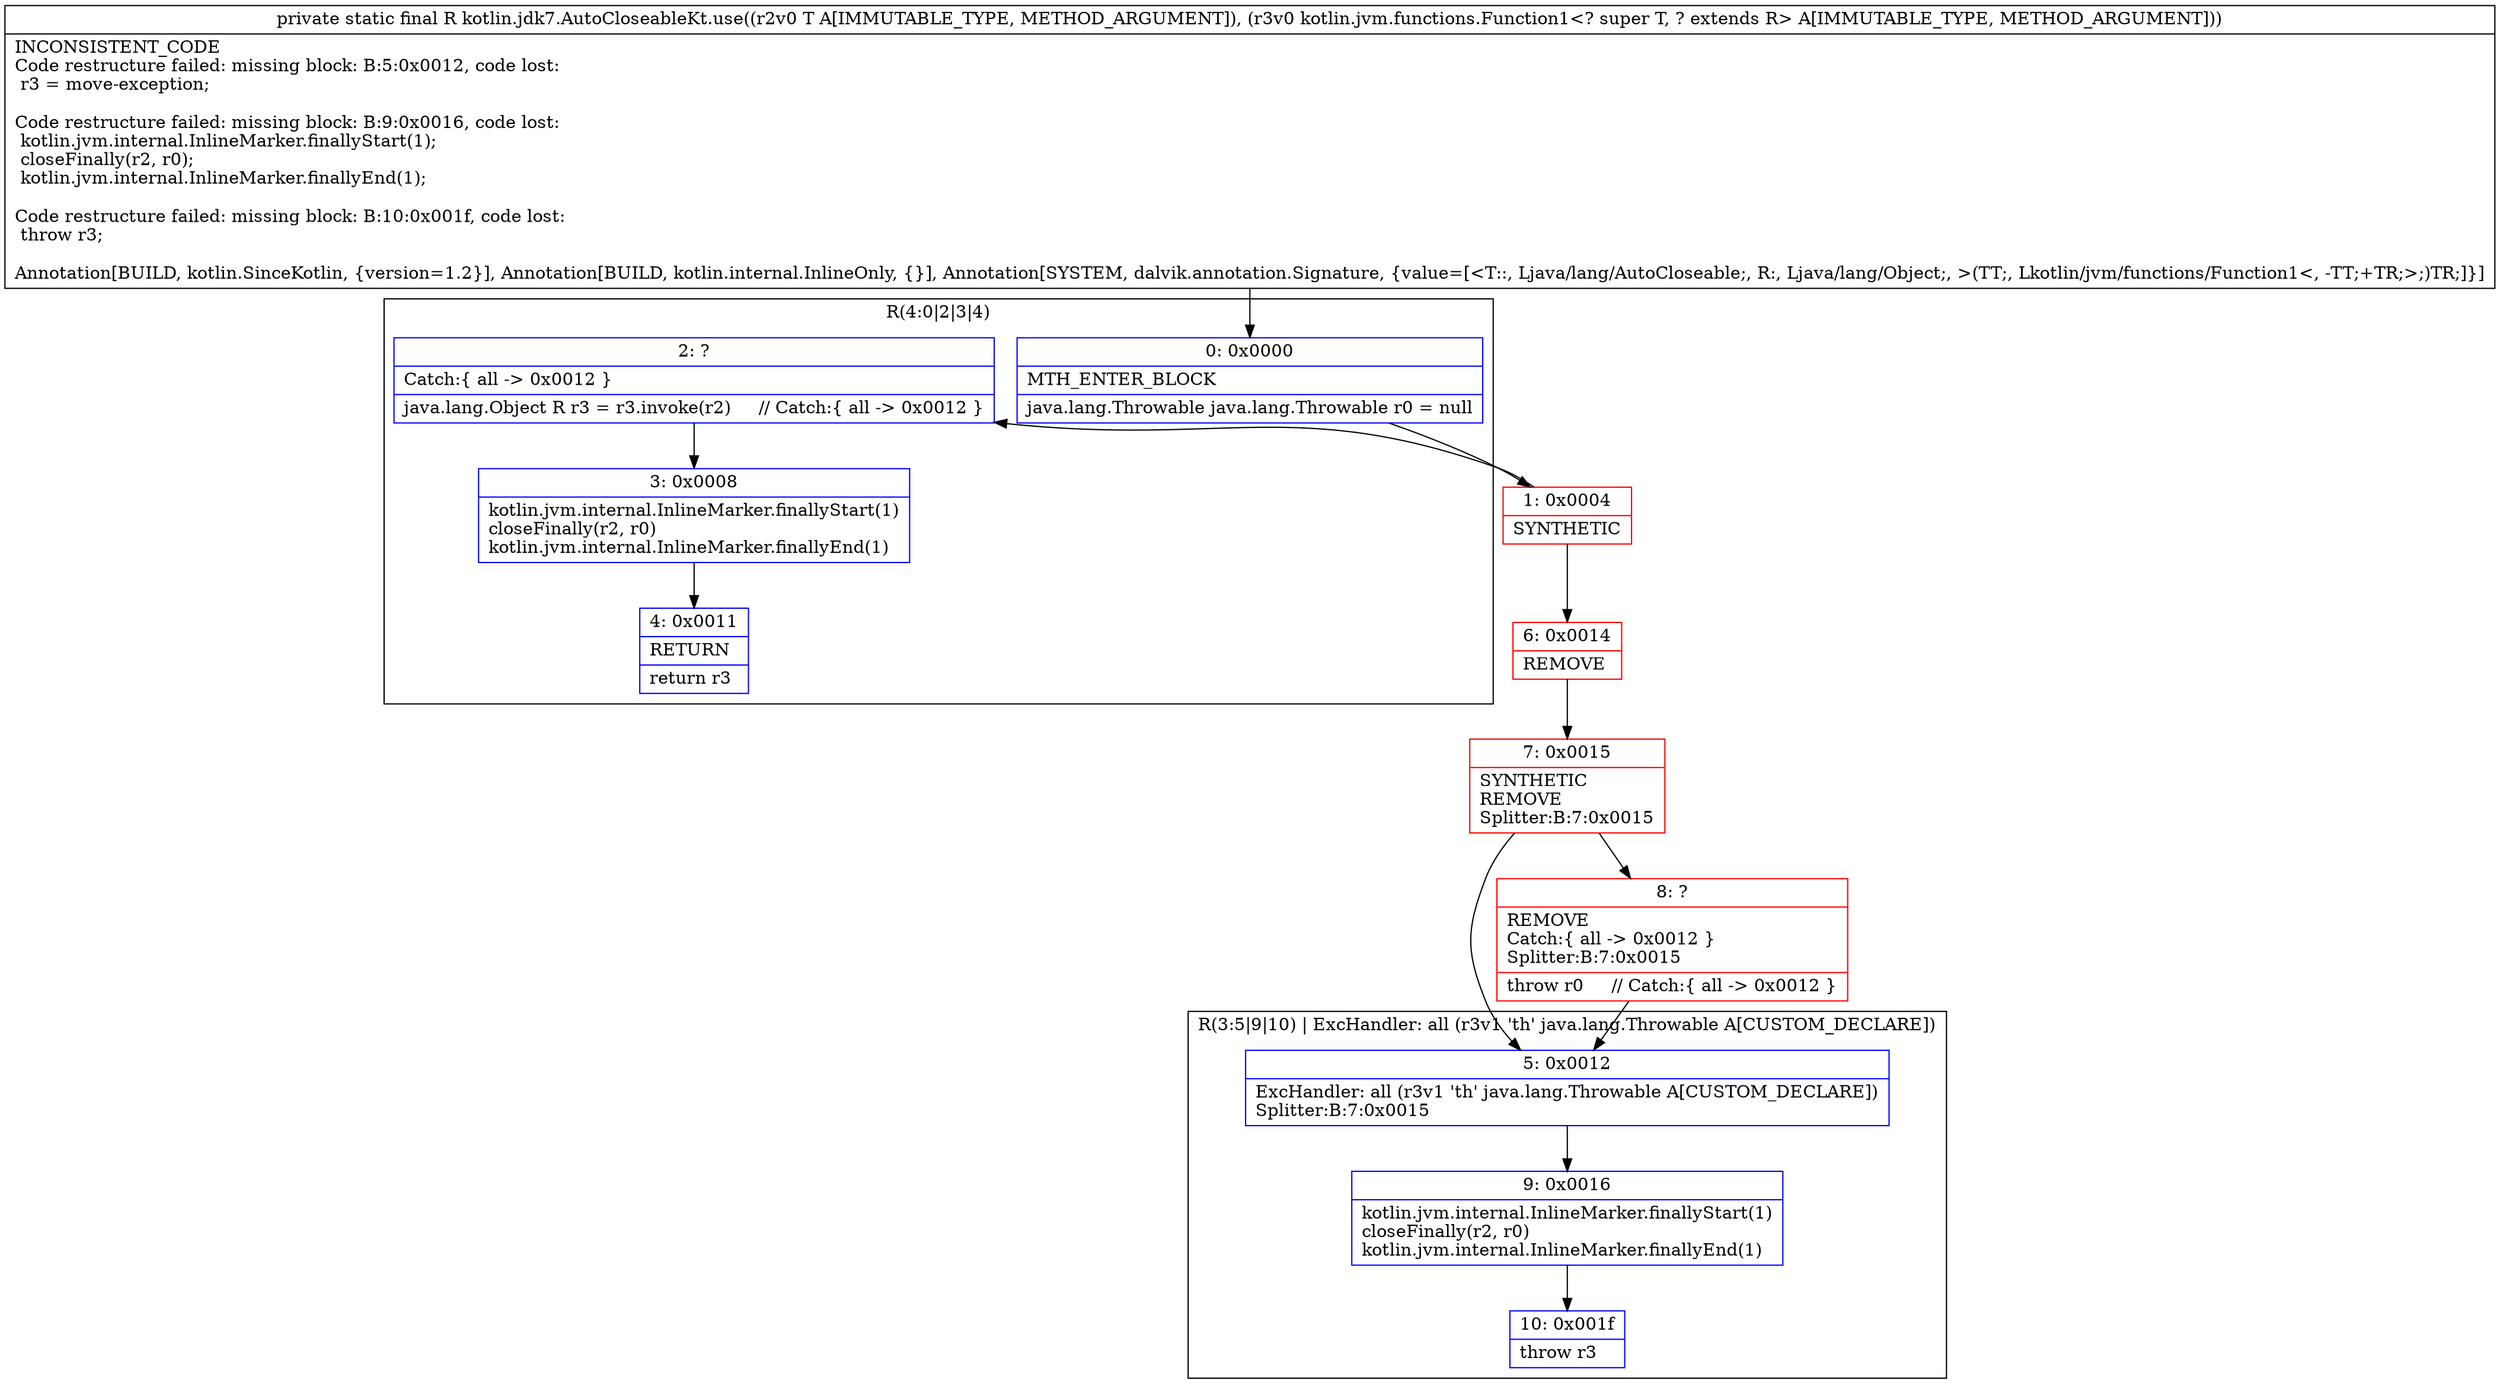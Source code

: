 digraph "CFG forkotlin.jdk7.AutoCloseableKt.use(Ljava\/lang\/AutoCloseable;Lkotlin\/jvm\/functions\/Function1;)Ljava\/lang\/Object;" {
subgraph cluster_Region_1517031316 {
label = "R(4:0|2|3|4)";
node [shape=record,color=blue];
Node_0 [shape=record,label="{0\:\ 0x0000|MTH_ENTER_BLOCK\l|java.lang.Throwable java.lang.Throwable r0 = null\l}"];
Node_2 [shape=record,label="{2\:\ ?|Catch:\{ all \-\> 0x0012 \}\l|java.lang.Object R r3 = r3.invoke(r2)     \/\/ Catch:\{ all \-\> 0x0012 \}\l}"];
Node_3 [shape=record,label="{3\:\ 0x0008|kotlin.jvm.internal.InlineMarker.finallyStart(1)\lcloseFinally(r2, r0)\lkotlin.jvm.internal.InlineMarker.finallyEnd(1)\l}"];
Node_4 [shape=record,label="{4\:\ 0x0011|RETURN\l|return r3\l}"];
}
subgraph cluster_Region_520419779 {
label = "R(3:5|9|10) | ExcHandler: all (r3v1 'th' java.lang.Throwable A[CUSTOM_DECLARE])\l";
node [shape=record,color=blue];
Node_5 [shape=record,label="{5\:\ 0x0012|ExcHandler: all (r3v1 'th' java.lang.Throwable A[CUSTOM_DECLARE])\lSplitter:B:7:0x0015\l}"];
Node_9 [shape=record,label="{9\:\ 0x0016|kotlin.jvm.internal.InlineMarker.finallyStart(1)\lcloseFinally(r2, r0)\lkotlin.jvm.internal.InlineMarker.finallyEnd(1)\l}"];
Node_10 [shape=record,label="{10\:\ 0x001f|throw r3\l}"];
}
Node_1 [shape=record,color=red,label="{1\:\ 0x0004|SYNTHETIC\l}"];
Node_6 [shape=record,color=red,label="{6\:\ 0x0014|REMOVE\l}"];
Node_7 [shape=record,color=red,label="{7\:\ 0x0015|SYNTHETIC\lREMOVE\lSplitter:B:7:0x0015\l}"];
Node_8 [shape=record,color=red,label="{8\:\ ?|REMOVE\lCatch:\{ all \-\> 0x0012 \}\lSplitter:B:7:0x0015\l|throw r0     \/\/ Catch:\{ all \-\> 0x0012 \}\l}"];
MethodNode[shape=record,label="{private static final R kotlin.jdk7.AutoCloseableKt.use((r2v0 T A[IMMUTABLE_TYPE, METHOD_ARGUMENT]), (r3v0 kotlin.jvm.functions.Function1\<? super T, ? extends R\> A[IMMUTABLE_TYPE, METHOD_ARGUMENT]))  | INCONSISTENT_CODE\lCode restructure failed: missing block: B:5:0x0012, code lost:\l    r3 = move\-exception;\l\lCode restructure failed: missing block: B:9:0x0016, code lost:\l    kotlin.jvm.internal.InlineMarker.finallyStart(1);\l    closeFinally(r2, r0);\l    kotlin.jvm.internal.InlineMarker.finallyEnd(1);\l\lCode restructure failed: missing block: B:10:0x001f, code lost:\l    throw r3;\l\lAnnotation[BUILD, kotlin.SinceKotlin, \{version=1.2\}], Annotation[BUILD, kotlin.internal.InlineOnly, \{\}], Annotation[SYSTEM, dalvik.annotation.Signature, \{value=[\<T::, Ljava\/lang\/AutoCloseable;, R:, Ljava\/lang\/Object;, \>(TT;, Lkotlin\/jvm\/functions\/Function1\<, \-TT;+TR;\>;)TR;]\}]\l}"];
MethodNode -> Node_0;
Node_0 -> Node_1;
Node_2 -> Node_3;
Node_3 -> Node_4;
Node_5 -> Node_9;
Node_9 -> Node_10;
Node_1 -> Node_2;
Node_1 -> Node_6;
Node_6 -> Node_7;
Node_7 -> Node_8;
Node_7 -> Node_5;
Node_8 -> Node_5;
}


